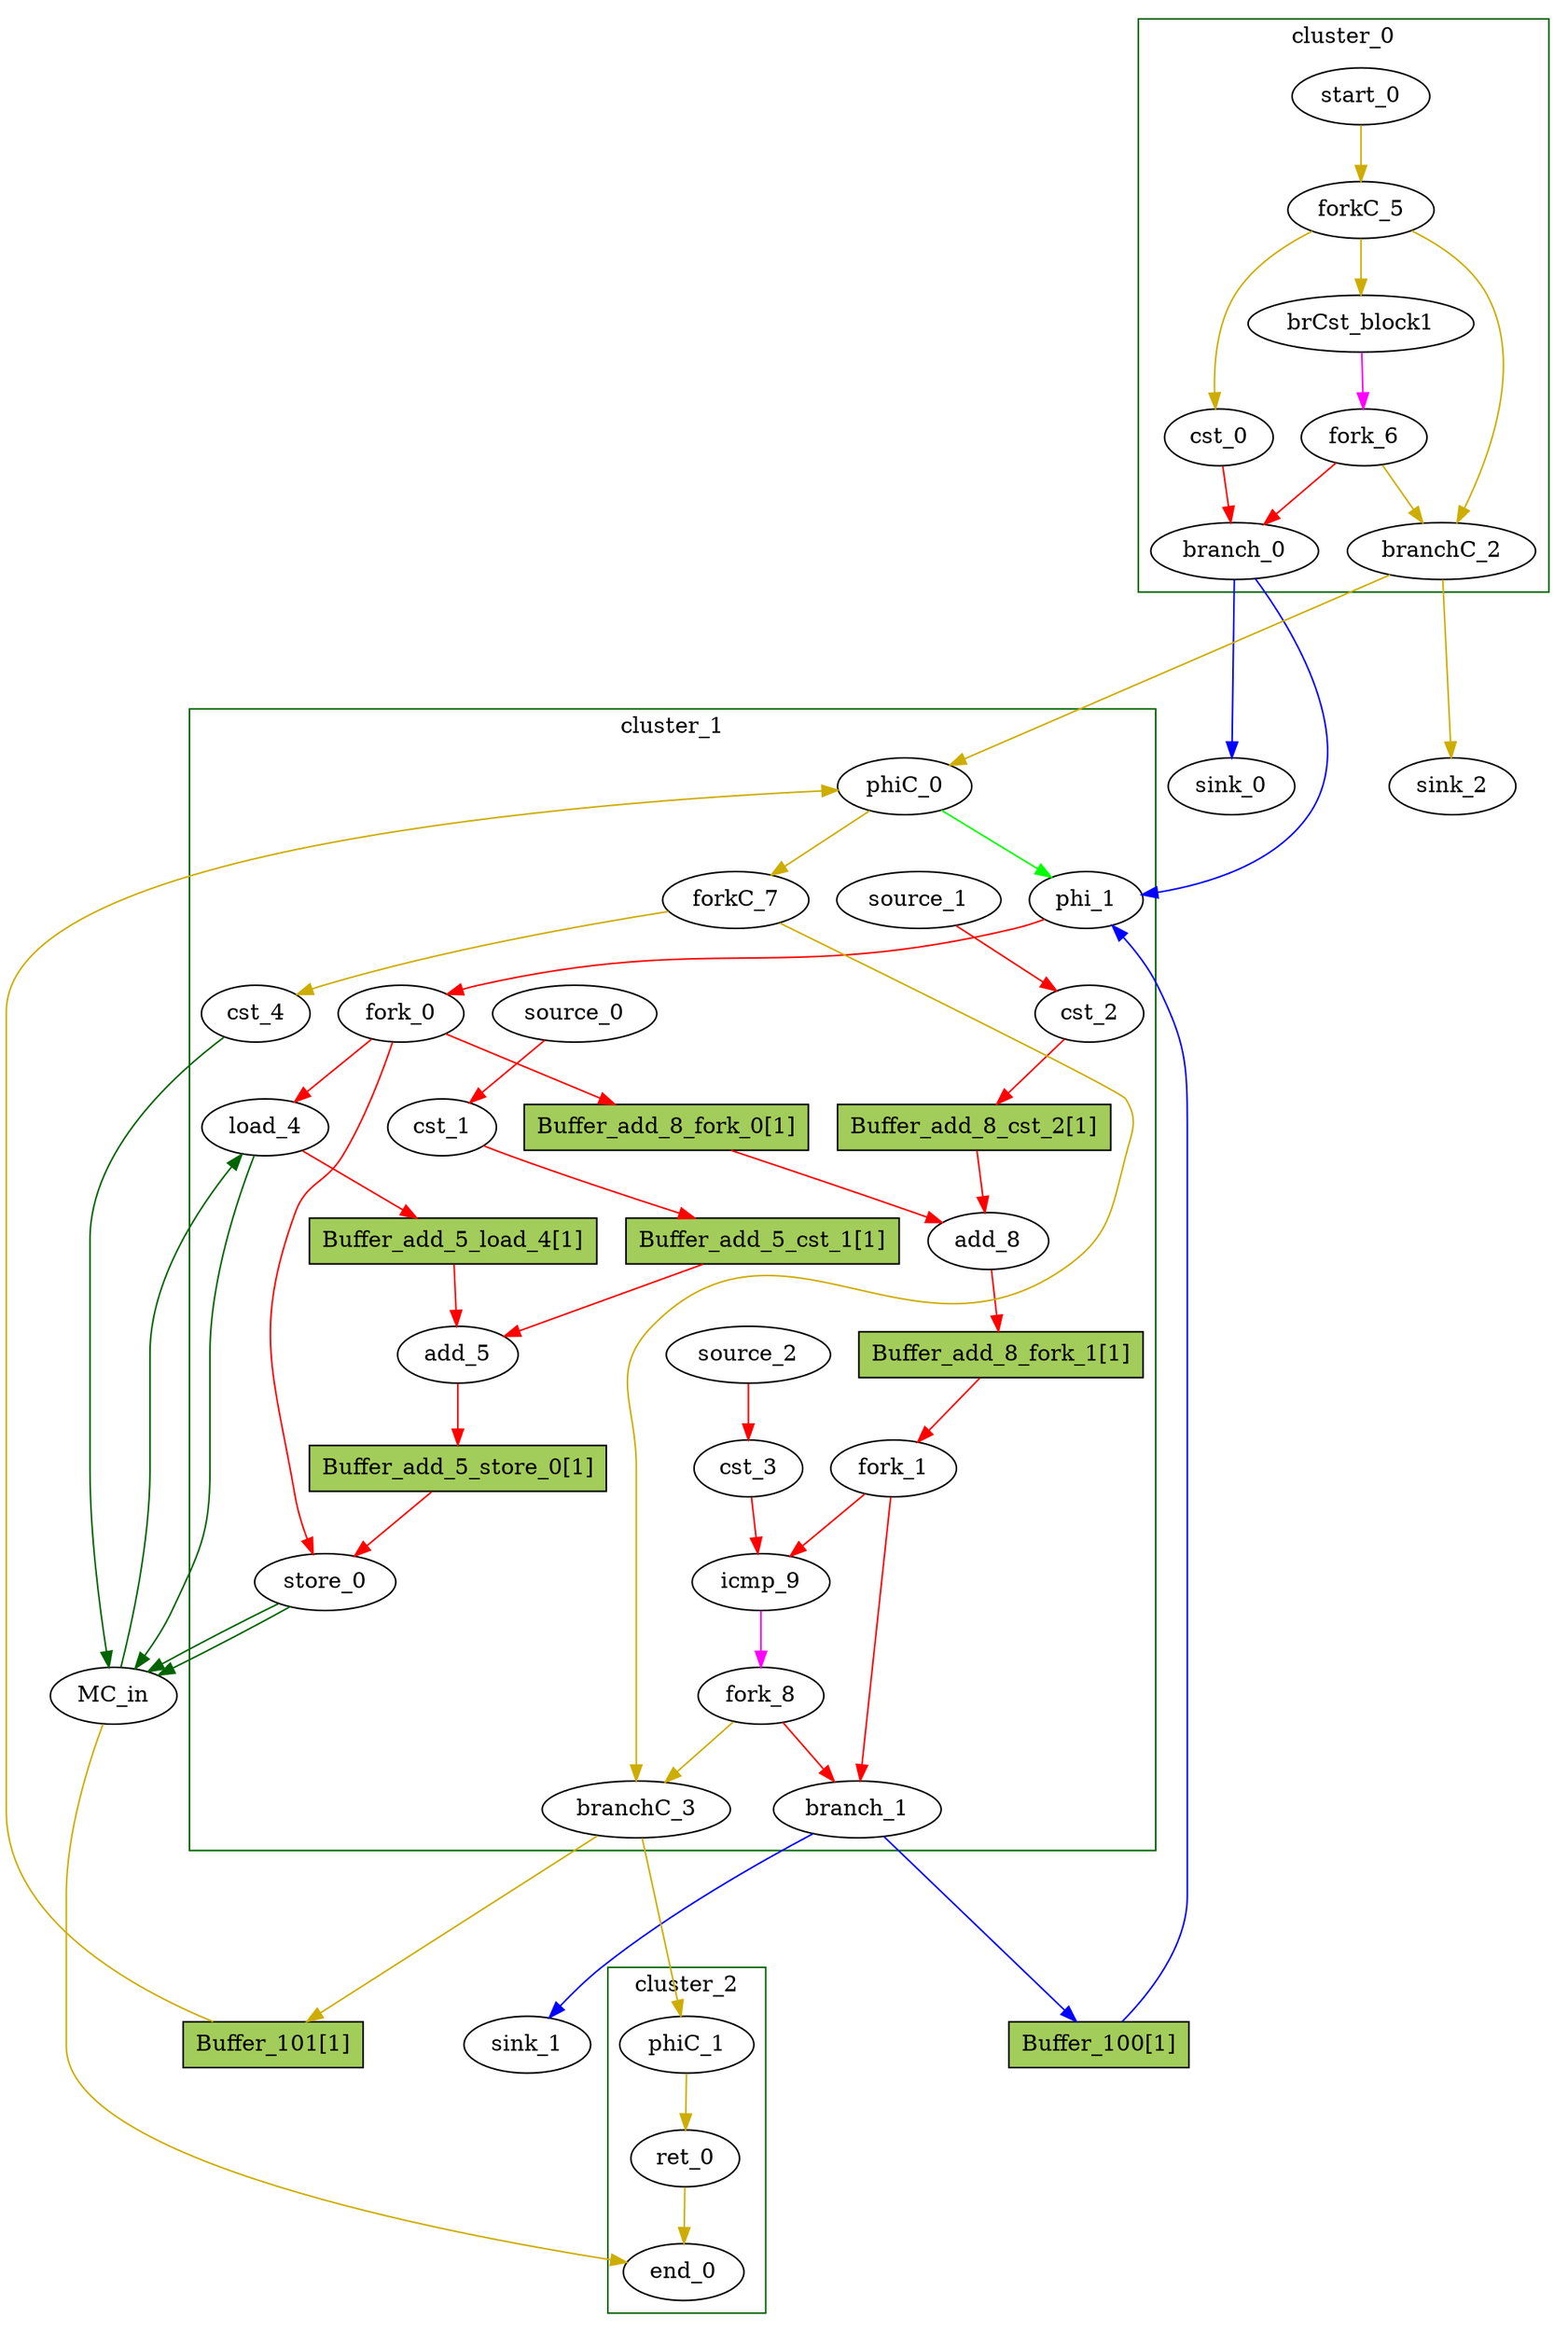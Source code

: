 Digraph G {
	splines=spline;
	subgraph cluster_cluster_1 {
	color = "darkgreen";
label = "cluster_1";
		"phi_1" [type="Mux", in="in1?:1 in2:10 in3:10 ", out="out1:10", bbID=2, delay=1.397];
		"load_4" [type="Operator", in="in1:32 in2:10 ", out="out1:32 out2:10 ", bbID=2, II=1, delay=1.412, latency=2, op="mc_load_op", portId=0];
		"cst_1" [type="Constant", in="in1:32", out="out1:32", bbID=2, value="0xFFFFFFFF"];
		"add_5" [type="Operator", in="in1:32 in2:32 ", out="out1:32 ", bbID=2, II=1, delay=2.287, latency=0, op="add_op"];
		"store_0" [type="Operator", in="in1:32 in2:10 ", out="out1:32 out2:10 ", bbID=2, II=1, delay=0.672, latency=0, op="mc_store_op", portId=0];
		"cst_2" [type="Constant", in="in1:1", out="out1:1", bbID=2, value="0x00000001"];
		"add_8" [type="Operator", in="in1:10 in2:10 ", out="out1:10 ", bbID=2, II=1, delay=2.287, latency=0, op="add_op"];
		"cst_3" [type="Constant", in="in1:10", out="out1:10", bbID=2, value="0x000003E9"];
		"icmp_9" [type="Operator", in="in1:10 in2:10 ", out="out1:1 ", bbID=2, II=1, delay=1.907, latency=0, op="icmp_ult_op"];
		"fork_0" [type="Fork", in="in1:10", out="out1:10 out2:10 out3:10 ", bbID=2];
		"fork_1" [type="Fork", in="in1:10", out="out1:10 out2:10 ", bbID=2];
		"branch_1" [type="Branch", in="in1:10 in2?:1", out="out1+:10 out2-:10", bbID=2];
		"cst_4" [type="Constant", in="in1:1", out="out1:1", bbID=2, value="0x00000001"];
		"phiC_0" [type="CntrlMerge", in="in1:0 in2:0 ", out="out1:0 out2?:1", bbID=2, delay=0.0];
		"forkC_7" [type="Fork", in="in1:0", out="out1:0 out2:0 ", bbID=2];
		"branchC_3" [type="Branch", in="in1:0 in2?:1", out="out1+:0 out2-:0", bbID=2];
		"fork_8" [type="Fork", in="in1:1", out="out1:1 out2:1 ", bbID=2];
		"source_0" [type="Source", out="out1:32", bbID=2];
		"source_1" [type="Source", out="out1:1", bbID=2];
		"source_2" [type="Source", out="out1:10", bbID=2];
		"Buffer_add_5_store_0" [type="Buffer", in="in1:32", out="out1:32", bbID=3, fillcolor="darkolivegreen3", height=0.4, label="Buffer_add_5_store_0[1]", shape="box", slots=1, style="filled", transparent="false"];
		"Buffer_add_5_load_4" [type="Buffer", in="in1:32", out="out1:32", bbID=3, fillcolor="darkolivegreen3", height=0.4, label="Buffer_add_5_load_4[1]", shape="box", slots=1, style="filled", transparent="false"];
		"Buffer_add_5_cst_1" [type="Buffer", in="in1:32", out="out1:32", bbID=3, fillcolor="darkolivegreen3", height=0.4, label="Buffer_add_5_cst_1[1]", shape="box", slots=1, style="filled", transparent="false"];
		"Buffer_add_8_fork_1" [type="Buffer", in="in1:32", out="out1:32", bbID=3, fillcolor="darkolivegreen3", height=0.4, label="Buffer_add_8_fork_1[1]", shape="box", slots=1, style="filled", transparent="false"];
		"Buffer_add_8_cst_2" [type="Buffer", in="in1:32", out="out1:32", bbID=3, fillcolor="darkolivegreen3", height=0.4, label="Buffer_add_8_cst_2[1]", shape="box", slots=1, style="filled", transparent="false"];
		"Buffer_add_8_fork_0" [type="Buffer", in="in1:32", out="out1:32", bbID=3, fillcolor="darkolivegreen3", height=0.4, label="Buffer_add_8_fork_0[1]", shape="box", slots=1, style="filled", transparent="false"];
	}
	subgraph cluster_cluster_2 {
	color = "darkgreen";
label = "cluster_2";
		"ret_0" [type="Operator", in="in1:0 ", out="out1:0 ", bbID=3, II=1, delay=0.0, latency=0, op="ret_op"];
		"end_0" [type="Exit", in="in1:0*e in2:0 ", out="out1:0", bbID=0];
		"phiC_1" [type="Merge", in="in1:0 ", out="out1:0", bbID=3, delay=0.0];
	}
	subgraph cluster_cluster_0 {
	color = "darkgreen";
label = "cluster_0";
		"brCst_block1" [type="Constant", in="in1:1", out="out1:1", bbID=1, value="0x1"];
		"cst_0" [type="Constant", in="in1:1", out="out1:1", bbID=1, value="0x00000000"];
		"branch_0" [type="Branch", in="in1:1 in2?:1", out="out1+:1 out2-:1", bbID=1];
		"start_0" [type="Entry", in="in1:0", out="out1:0", bbID=1, control="true"];
		"forkC_5" [type="Fork", in="in1:0", out="out1:0 out2:0 out3:0 ", bbID=1];
		"branchC_2" [type="Branch", in="in1:0 in2?:1", out="out1+:0 out2-:0", bbID=1];
		"fork_6" [type="Fork", in="in1:1", out="out1:1 out2:1 ", bbID=1];
	}
		"MC_in" [type="MC", in="in1:32*c0 in2:10*l0a in3:10*s0a in4:32*s0d ", out="out1:32*l0d out2:0*e ", bbID=0, bbcount=1, ldcount=1, memory="in", stcount=1];
		"sink_0" [type="Sink", in="in1:1", bbID=0];
		"sink_1" [type="Sink", in="in1:10", bbID=0];
		"sink_2" [type="Sink", in="in1:0", bbID=0];
		"Buffer_100" [type="Buffer", in="in1:32", out="out1:32", bbID=3, fillcolor="darkolivegreen3", height=0.4, label="Buffer_100[1]", shape="box", slots=1, style="filled", transparent="false"];
		"Buffer_101" [type="Buffer", in="in1:32", out="out1:32", bbID=3, fillcolor="darkolivegreen3", height=0.4, label="Buffer_101[1]", shape="box", slots=1, style="filled", transparent="false"];
		"brCst_block1" -> "fork_6" [color = "magenta", from = "out1", to = "in1"];
		"cst_0" -> "branch_0" [color = "red", from = "out1", to = "in1"];
		"phi_1" -> "fork_0" [color = "red", from = "out1", to = "in1"];
		"load_4" -> "MC_in" [color = "darkgreen", mem_address = "true", from = "out2", to = "in2"];
		"load_4" -> "Buffer_add_5_load_4" [color = "red", from = "out1", to = "in1"];
		"cst_1" -> "Buffer_add_5_cst_1" [color = "red", from = "out1", to = "in1"];
		"add_5" -> "Buffer_add_5_store_0" [color = "red", from = "out1", to = "in1"];
		"store_0" -> "MC_in" [color = "darkgreen", mem_address = "true", from = "out2", to = "in3"];
		"store_0" -> "MC_in" [color = "darkgreen", mem_address = "false", from = "out1", to = "in4"];
		"cst_2" -> "Buffer_add_8_cst_2" [color = "red", from = "out1", to = "in1"];
		"add_8" -> "Buffer_add_8_fork_1" [color = "red", from = "out1", to = "in1"];
		"cst_3" -> "icmp_9" [color = "red", from = "out1", to = "in2"];
		"icmp_9" -> "fork_8" [color = "magenta", from = "out1", to = "in1"];
		"ret_0" -> "end_0" [color = "gold3", from = "out1", to = "in2"];
		"fork_0" -> "load_4" [color = "red", from = "out2", to = "in2"];
		"fork_0" -> "store_0" [color = "red", from = "out3", to = "in2"];
		"fork_0" -> "Buffer_add_8_fork_0" [color = "red", from = "out1", to = "in1"];
		"fork_1" -> "icmp_9" [color = "red", from = "out1", to = "in1"];
		"fork_1" -> "branch_1" [color = "red", from = "out2", to = "in1"];
		"branch_0" -> "phi_1" [color = "blue", from = "out1", to = "in2", minlen = 3];
		"branch_0" -> "sink_0" [color = "blue", from = "out2", to = "in1", minlen = 3];
		"branch_1" -> "sink_1" [color = "blue", from = "out2", to = "in1", minlen = 3];
		"branch_1" -> "Buffer_100" [color = "blue", from = "out1", to = "in1", minlen = 3];
		"MC_in" -> "load_4" [color = "darkgreen", mem_address = "false", from = "out1", to = "in1"];
		"MC_in" -> "end_0" [color = "gold3", from = "out2", to = "in1"];
		"cst_4" -> "MC_in" [color = "darkgreen", from = "out1", to = "in1"];
		"start_0" -> "forkC_5" [color = "gold3", from = "out1", to = "in1"];
		"forkC_5" -> "brCst_block1" [color = "gold3", from = "out3", to = "in1"];
		"forkC_5" -> "cst_0" [color = "gold3", from = "out1", to = "in1"];
		"forkC_5" -> "branchC_2" [color = "gold3", from = "out2", to = "in1"];
		"branchC_2" -> "phiC_0" [color = "gold3", from = "out1", to = "in1", minlen = 3];
		"branchC_2" -> "sink_2" [color = "gold3", from = "out2", to = "in1", minlen = 3];
		"fork_6" -> "branch_0" [color = "red", from = "out1", to = "in2"];
		"fork_6" -> "branchC_2" [color = "gold3", from = "out2", to = "in2"];
		"phiC_0" -> "phi_1" [color = "green", from = "out2", to = "in1"];
		"phiC_0" -> "forkC_7" [color = "gold3", from = "out1", to = "in1"];
		"forkC_7" -> "cst_4" [color = "gold3", from = "out1", to = "in1"];
		"forkC_7" -> "branchC_3" [color = "gold3", from = "out2", to = "in1"];
		"branchC_3" -> "phiC_1" [color = "gold3", from = "out2", to = "in1", minlen = 3];
		"branchC_3" -> "Buffer_101" [color = "gold3", from = "out1", to = "in1", minlen = 3];
		"fork_8" -> "branch_1" [color = "red", from = "out1", to = "in2"];
		"fork_8" -> "branchC_3" [color = "gold3", from = "out2", to = "in2"];
		"phiC_1" -> "ret_0" [color = "gold3", from = "out1", to = "in1"];
		"source_0" -> "cst_1" [color = "red", from = "out1", to = "in1"];
		"source_1" -> "cst_2" [color = "red", from = "out1", to = "in1"];
		"source_2" -> "cst_3" [color = "red", from = "out1", to = "in1"];
		"Buffer_100" -> "phi_1" [color = "blue", from = "out1", to = "in3", minlen = 3];
		"Buffer_101" -> "phiC_0" [color = "gold3", from = "out1", to = "in2", minlen = 3];
		"Buffer_add_5_store_0" -> "store_0" [color = "red", from = "out1", to = "in1"];
		"Buffer_add_5_load_4" -> "add_5" [color = "red", from = "out1", to = "in1"];
		"Buffer_add_5_cst_1" -> "add_5" [color = "red", from = "out1", to = "in2"];
		"Buffer_add_8_fork_1" -> "fork_1" [color = "red", from = "out1", to = "in1"];
		"Buffer_add_8_cst_2" -> "add_8" [color = "red", from = "out1", to = "in2"];
		"Buffer_add_8_fork_0" -> "add_8" [color = "red", from = "out1", to = "in1"];
}
